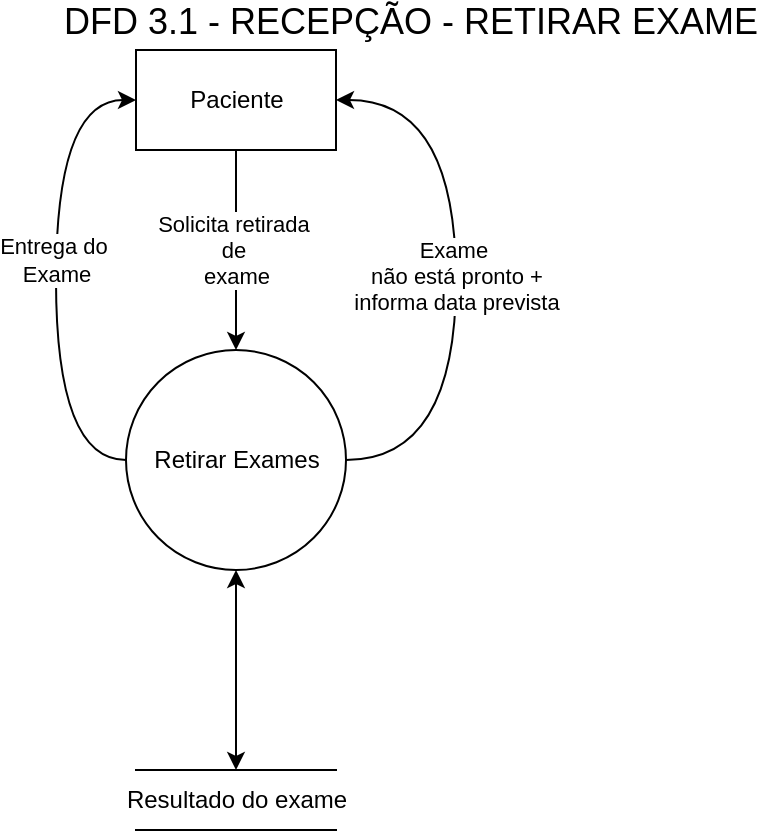 <mxfile version="13.0.8" type="device"><diagram id="hhT_gCZ5AiLgqVZyIUDZ" name="Page-1"><mxGraphModel dx="868" dy="433" grid="1" gridSize="10" guides="1" tooltips="1" connect="1" arrows="1" fold="1" page="1" pageScale="1" pageWidth="827" pageHeight="1169" math="0" shadow="0"><root><mxCell id="0"/><mxCell id="1" parent="0"/><mxCell id="WJFYziWTuYt7pRbti0Wk-1" value="Paciente" style="html=1;dashed=0;whitespace=wrap;" vertex="1" parent="1"><mxGeometry x="130" y="40" width="100" height="50" as="geometry"/></mxCell><mxCell id="WJFYziWTuYt7pRbti0Wk-3" value="Retirar Exames" style="shape=ellipse;html=1;dashed=0;whitespace=wrap;aspect=fixed;perimeter=ellipsePerimeter;" vertex="1" parent="1"><mxGeometry x="125" y="190" width="110" height="110" as="geometry"/></mxCell><mxCell id="WJFYziWTuYt7pRbti0Wk-4" value="Solicita retirada&amp;nbsp;&lt;br&gt;de&amp;nbsp;&lt;br&gt;exame" style="endArrow=classic;html=1;" edge="1" parent="1" source="WJFYziWTuYt7pRbti0Wk-1" target="WJFYziWTuYt7pRbti0Wk-3"><mxGeometry width="50" height="50" relative="1" as="geometry"><mxPoint x="390" y="280" as="sourcePoint"/><mxPoint x="440" y="230" as="targetPoint"/></mxGeometry></mxCell><mxCell id="WJFYziWTuYt7pRbti0Wk-5" value="Resultado do exame" style="html=1;dashed=0;whitespace=wrap;shape=partialRectangle;right=0;left=0;" vertex="1" parent="1"><mxGeometry x="130" y="400" width="100" height="30" as="geometry"/></mxCell><mxCell id="WJFYziWTuYt7pRbti0Wk-7" value="" style="endArrow=classic;html=1;startArrow=classic;startFill=1;" edge="1" parent="1" source="WJFYziWTuYt7pRbti0Wk-3" target="WJFYziWTuYt7pRbti0Wk-5"><mxGeometry width="50" height="50" relative="1" as="geometry"><mxPoint x="390" y="280" as="sourcePoint"/><mxPoint x="440" y="230" as="targetPoint"/></mxGeometry></mxCell><mxCell id="WJFYziWTuYt7pRbti0Wk-8" value="" style="endArrow=classic;html=1;edgeStyle=orthogonalEdgeStyle;curved=1;" edge="1" parent="1" source="WJFYziWTuYt7pRbti0Wk-3" target="WJFYziWTuYt7pRbti0Wk-1"><mxGeometry width="50" height="50" relative="1" as="geometry"><mxPoint x="390" y="280" as="sourcePoint"/><mxPoint x="440" y="230" as="targetPoint"/><Array as="points"><mxPoint x="90" y="245"/><mxPoint x="90" y="65"/></Array></mxGeometry></mxCell><mxCell id="WJFYziWTuYt7pRbti0Wk-9" value="Entrega do&amp;nbsp;&lt;br&gt;Exame" style="edgeLabel;html=1;align=center;verticalAlign=middle;resizable=0;points=[];" vertex="1" connectable="0" parent="WJFYziWTuYt7pRbti0Wk-8"><mxGeometry x="0.059" relative="1" as="geometry"><mxPoint as="offset"/></mxGeometry></mxCell><mxCell id="WJFYziWTuYt7pRbti0Wk-10" value="Exame&amp;nbsp;&lt;br&gt;não está pronto +&lt;br&gt;informa data prevista" style="endArrow=classic;html=1;edgeStyle=orthogonalEdgeStyle;curved=1;" edge="1" parent="1" source="WJFYziWTuYt7pRbti0Wk-3" target="WJFYziWTuYt7pRbti0Wk-1"><mxGeometry width="50" height="50" relative="1" as="geometry"><mxPoint x="390" y="280" as="sourcePoint"/><mxPoint x="440" y="230" as="targetPoint"/><Array as="points"><mxPoint x="290" y="245"/><mxPoint x="290" y="65"/></Array></mxGeometry></mxCell><mxCell id="WJFYziWTuYt7pRbti0Wk-11" value="&lt;font style=&quot;font-size: 18px&quot;&gt;DFD 3.1 - RECEPÇÃO - RETIRAR EXAME&lt;/font&gt;" style="text;html=1;align=center;verticalAlign=middle;resizable=0;points=[];autosize=1;" vertex="1" parent="1"><mxGeometry x="87" y="16" width="360" height="20" as="geometry"/></mxCell></root></mxGraphModel></diagram></mxfile>